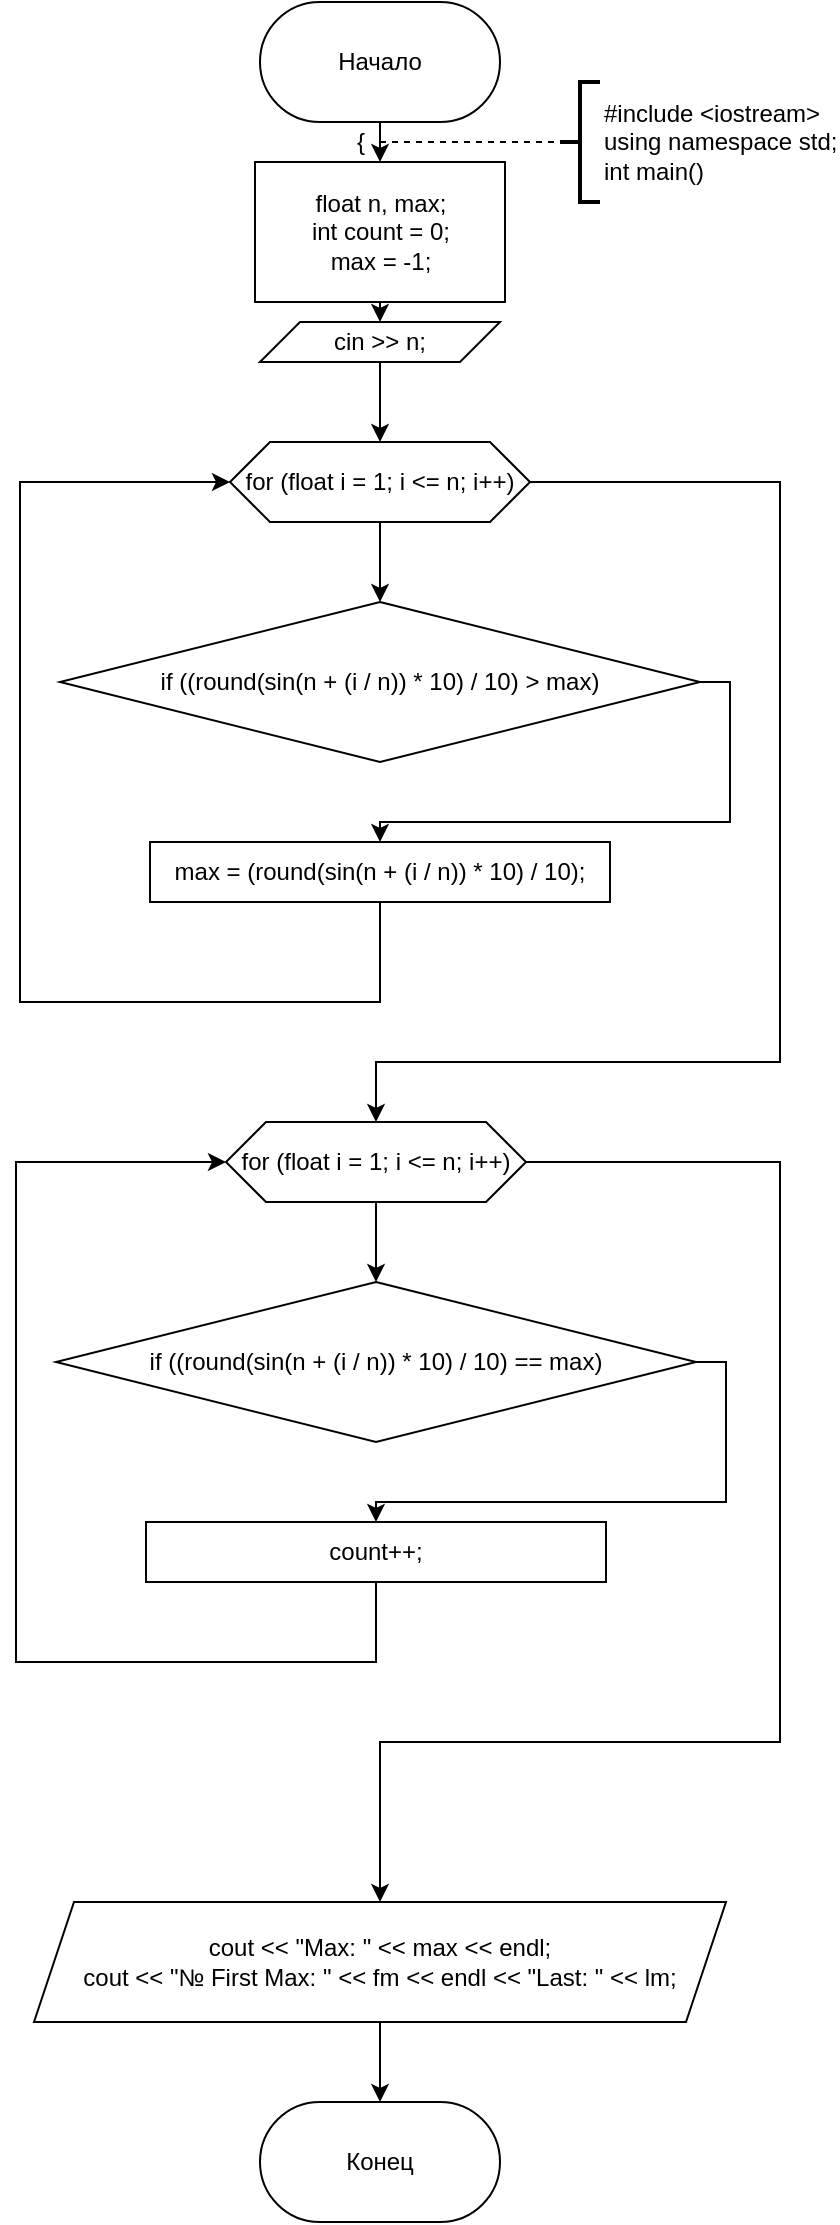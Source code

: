 <mxfile version="16.0.0" type="device"><diagram id="C5RBs43oDa-KdzZeNtuy" name="Page-1"><mxGraphModel dx="1798" dy="546" grid="1" gridSize="10" guides="1" tooltips="1" connect="1" arrows="1" fold="1" page="1" pageScale="1" pageWidth="827" pageHeight="1169" math="0" shadow="0"><root><mxCell id="WIyWlLk6GJQsqaUBKTNV-0"/><mxCell id="WIyWlLk6GJQsqaUBKTNV-1" parent="WIyWlLk6GJQsqaUBKTNV-0"/><mxCell id="_hzxvt620f9c1CCWTpxA-0" style="edgeStyle=orthogonalEdgeStyle;rounded=0;orthogonalLoop=1;jettySize=auto;html=1;exitX=0.5;exitY=1;exitDx=0;exitDy=0;entryX=0.5;entryY=0;entryDx=0;entryDy=0;" edge="1" parent="WIyWlLk6GJQsqaUBKTNV-1" source="_hzxvt620f9c1CCWTpxA-1" target="_hzxvt620f9c1CCWTpxA-4"><mxGeometry relative="1" as="geometry"/></mxCell><mxCell id="_hzxvt620f9c1CCWTpxA-1" value="Начало" style="rounded=1;whiteSpace=wrap;html=1;arcSize=50;" vertex="1" parent="WIyWlLk6GJQsqaUBKTNV-1"><mxGeometry x="80" y="10" width="120" height="60" as="geometry"/></mxCell><mxCell id="_hzxvt620f9c1CCWTpxA-2" value="Конец" style="rounded=1;whiteSpace=wrap;html=1;arcSize=50;" vertex="1" parent="WIyWlLk6GJQsqaUBKTNV-1"><mxGeometry x="80" y="1060" width="120" height="60" as="geometry"/></mxCell><mxCell id="_hzxvt620f9c1CCWTpxA-71" style="edgeStyle=orthogonalEdgeStyle;rounded=0;orthogonalLoop=1;jettySize=auto;html=1;exitX=0.5;exitY=1;exitDx=0;exitDy=0;entryX=0.5;entryY=0;entryDx=0;entryDy=0;" edge="1" parent="WIyWlLk6GJQsqaUBKTNV-1" source="_hzxvt620f9c1CCWTpxA-4" target="_hzxvt620f9c1CCWTpxA-69"><mxGeometry relative="1" as="geometry"/></mxCell><mxCell id="_hzxvt620f9c1CCWTpxA-4" value="&lt;div&gt;float n, max;&lt;/div&gt;&lt;div&gt;int count = 0;&lt;/div&gt;&lt;div&gt;&lt;span&gt;max = -1;&lt;/span&gt;&lt;br&gt;&lt;/div&gt;" style="rounded=0;whiteSpace=wrap;html=1;" vertex="1" parent="WIyWlLk6GJQsqaUBKTNV-1"><mxGeometry x="77.5" y="90" width="125" height="70" as="geometry"/></mxCell><mxCell id="_hzxvt620f9c1CCWTpxA-5" value="" style="endArrow=none;dashed=1;html=1;rounded=0;" edge="1" parent="WIyWlLk6GJQsqaUBKTNV-1"><mxGeometry width="50" height="50" relative="1" as="geometry"><mxPoint x="140" y="80" as="sourcePoint"/><mxPoint x="230" y="80" as="targetPoint"/></mxGeometry></mxCell><mxCell id="_hzxvt620f9c1CCWTpxA-6" value="&lt;div&gt;#include &amp;lt;iostream&amp;gt;&lt;/div&gt;&lt;div&gt;using namespace std;&lt;/div&gt;&lt;div&gt;int main()&lt;/div&gt;" style="strokeWidth=2;html=1;shape=mxgraph.flowchart.annotation_2;align=left;labelPosition=right;pointerEvents=1;" vertex="1" parent="WIyWlLk6GJQsqaUBKTNV-1"><mxGeometry x="230" y="50" width="20" height="60" as="geometry"/></mxCell><mxCell id="_hzxvt620f9c1CCWTpxA-14" value="{" style="text;html=1;align=center;verticalAlign=middle;resizable=0;points=[];autosize=1;strokeColor=none;fillColor=none;" vertex="1" parent="WIyWlLk6GJQsqaUBKTNV-1"><mxGeometry x="120" y="70" width="20" height="20" as="geometry"/></mxCell><mxCell id="_hzxvt620f9c1CCWTpxA-63" style="edgeStyle=orthogonalEdgeStyle;rounded=0;orthogonalLoop=1;jettySize=auto;html=1;exitX=0.5;exitY=1;exitDx=0;exitDy=0;entryX=0.5;entryY=0;entryDx=0;entryDy=0;" edge="1" parent="WIyWlLk6GJQsqaUBKTNV-1" source="_hzxvt620f9c1CCWTpxA-59" target="_hzxvt620f9c1CCWTpxA-61"><mxGeometry relative="1" as="geometry"/></mxCell><mxCell id="_hzxvt620f9c1CCWTpxA-79" style="edgeStyle=orthogonalEdgeStyle;rounded=0;orthogonalLoop=1;jettySize=auto;html=1;exitX=1;exitY=0.5;exitDx=0;exitDy=0;entryX=0.5;entryY=0;entryDx=0;entryDy=0;" edge="1" parent="WIyWlLk6GJQsqaUBKTNV-1" source="_hzxvt620f9c1CCWTpxA-59" target="_hzxvt620f9c1CCWTpxA-81"><mxGeometry relative="1" as="geometry"><mxPoint x="400" y="360" as="targetPoint"/><Array as="points"><mxPoint x="340" y="250"/><mxPoint x="340" y="540"/><mxPoint x="138" y="540"/></Array></mxGeometry></mxCell><mxCell id="_hzxvt620f9c1CCWTpxA-59" value="for (float i = 1; i &amp;lt;= n; i++)" style="shape=hexagon;perimeter=hexagonPerimeter2;whiteSpace=wrap;html=1;fixedSize=1;" vertex="1" parent="WIyWlLk6GJQsqaUBKTNV-1"><mxGeometry x="65" y="230" width="150" height="40" as="geometry"/></mxCell><mxCell id="_hzxvt620f9c1CCWTpxA-76" style="edgeStyle=orthogonalEdgeStyle;rounded=0;orthogonalLoop=1;jettySize=auto;html=1;exitX=1;exitY=0.5;exitDx=0;exitDy=0;entryX=0.5;entryY=0;entryDx=0;entryDy=0;" edge="1" parent="WIyWlLk6GJQsqaUBKTNV-1" source="_hzxvt620f9c1CCWTpxA-61" target="_hzxvt620f9c1CCWTpxA-75"><mxGeometry relative="1" as="geometry"><Array as="points"><mxPoint x="315" y="350"/><mxPoint x="315" y="420"/><mxPoint x="140" y="420"/></Array></mxGeometry></mxCell><mxCell id="_hzxvt620f9c1CCWTpxA-61" value="if ((round(sin(n + (i / n)) * 10) / 10) &amp;gt; max)" style="rhombus;whiteSpace=wrap;html=1;" vertex="1" parent="WIyWlLk6GJQsqaUBKTNV-1"><mxGeometry x="-20" y="310" width="320" height="80" as="geometry"/></mxCell><mxCell id="_hzxvt620f9c1CCWTpxA-67" style="edgeStyle=orthogonalEdgeStyle;rounded=0;orthogonalLoop=1;jettySize=auto;html=1;exitX=0.5;exitY=1;exitDx=0;exitDy=0;entryX=0.5;entryY=0;entryDx=0;entryDy=0;" edge="1" parent="WIyWlLk6GJQsqaUBKTNV-1" source="_hzxvt620f9c1CCWTpxA-66" target="_hzxvt620f9c1CCWTpxA-2"><mxGeometry relative="1" as="geometry"/></mxCell><mxCell id="_hzxvt620f9c1CCWTpxA-66" value="&lt;div&gt;cout &amp;lt;&amp;lt; &quot;Max: &quot; &amp;lt;&amp;lt; max &amp;lt;&amp;lt; endl;&lt;/div&gt;&lt;div&gt;&lt;span&gt;&#9;&lt;/span&gt;cout &amp;lt;&amp;lt; &quot;№ First Max: &quot; &amp;lt;&amp;lt; fm &amp;lt;&amp;lt; endl &amp;lt;&amp;lt; &quot;Last: &quot; &amp;lt;&amp;lt; lm;&lt;/div&gt;" style="shape=parallelogram;perimeter=parallelogramPerimeter;whiteSpace=wrap;html=1;fixedSize=1;" vertex="1" parent="WIyWlLk6GJQsqaUBKTNV-1"><mxGeometry x="-33" y="960" width="346" height="60" as="geometry"/></mxCell><mxCell id="_hzxvt620f9c1CCWTpxA-70" style="edgeStyle=orthogonalEdgeStyle;rounded=0;orthogonalLoop=1;jettySize=auto;html=1;exitX=0.5;exitY=1;exitDx=0;exitDy=0;entryX=0.5;entryY=0;entryDx=0;entryDy=0;" edge="1" parent="WIyWlLk6GJQsqaUBKTNV-1" source="_hzxvt620f9c1CCWTpxA-69" target="_hzxvt620f9c1CCWTpxA-59"><mxGeometry relative="1" as="geometry"/></mxCell><mxCell id="_hzxvt620f9c1CCWTpxA-69" value="cin &amp;gt;&amp;gt; n;" style="shape=parallelogram;perimeter=parallelogramPerimeter;whiteSpace=wrap;html=1;fixedSize=1;" vertex="1" parent="WIyWlLk6GJQsqaUBKTNV-1"><mxGeometry x="80" y="170" width="120" height="20" as="geometry"/></mxCell><mxCell id="_hzxvt620f9c1CCWTpxA-78" style="edgeStyle=orthogonalEdgeStyle;rounded=0;orthogonalLoop=1;jettySize=auto;html=1;exitX=0.5;exitY=1;exitDx=0;exitDy=0;entryX=0;entryY=0.5;entryDx=0;entryDy=0;" edge="1" parent="WIyWlLk6GJQsqaUBKTNV-1" source="_hzxvt620f9c1CCWTpxA-75" target="_hzxvt620f9c1CCWTpxA-59"><mxGeometry relative="1" as="geometry"><Array as="points"><mxPoint x="140" y="510"/><mxPoint x="-40" y="510"/><mxPoint x="-40" y="250"/></Array></mxGeometry></mxCell><mxCell id="_hzxvt620f9c1CCWTpxA-75" value="&lt;div&gt;max = (round(sin(n + (i / n)) * 10) / 10);&lt;/div&gt;" style="rounded=0;whiteSpace=wrap;html=1;" vertex="1" parent="WIyWlLk6GJQsqaUBKTNV-1"><mxGeometry x="25" y="430" width="230" height="30" as="geometry"/></mxCell><mxCell id="_hzxvt620f9c1CCWTpxA-80" style="edgeStyle=orthogonalEdgeStyle;rounded=0;orthogonalLoop=1;jettySize=auto;html=1;exitX=0.5;exitY=1;exitDx=0;exitDy=0;entryX=0.5;entryY=0;entryDx=0;entryDy=0;" edge="1" parent="WIyWlLk6GJQsqaUBKTNV-1" source="_hzxvt620f9c1CCWTpxA-81" target="_hzxvt620f9c1CCWTpxA-83"><mxGeometry relative="1" as="geometry"/></mxCell><mxCell id="_hzxvt620f9c1CCWTpxA-86" style="edgeStyle=orthogonalEdgeStyle;rounded=0;orthogonalLoop=1;jettySize=auto;html=1;exitX=1;exitY=0.5;exitDx=0;exitDy=0;entryX=0.5;entryY=0;entryDx=0;entryDy=0;" edge="1" parent="WIyWlLk6GJQsqaUBKTNV-1" source="_hzxvt620f9c1CCWTpxA-81" target="_hzxvt620f9c1CCWTpxA-66"><mxGeometry relative="1" as="geometry"><Array as="points"><mxPoint x="340" y="590"/><mxPoint x="340" y="880"/><mxPoint x="140" y="880"/></Array></mxGeometry></mxCell><mxCell id="_hzxvt620f9c1CCWTpxA-81" value="for (float i = 1; i &amp;lt;= n; i++)" style="shape=hexagon;perimeter=hexagonPerimeter2;whiteSpace=wrap;html=1;fixedSize=1;" vertex="1" parent="WIyWlLk6GJQsqaUBKTNV-1"><mxGeometry x="63" y="570" width="150" height="40" as="geometry"/></mxCell><mxCell id="_hzxvt620f9c1CCWTpxA-82" style="edgeStyle=orthogonalEdgeStyle;rounded=0;orthogonalLoop=1;jettySize=auto;html=1;exitX=1;exitY=0.5;exitDx=0;exitDy=0;entryX=0.5;entryY=0;entryDx=0;entryDy=0;" edge="1" parent="WIyWlLk6GJQsqaUBKTNV-1" source="_hzxvt620f9c1CCWTpxA-83" target="_hzxvt620f9c1CCWTpxA-85"><mxGeometry relative="1" as="geometry"><Array as="points"><mxPoint x="313" y="690"/><mxPoint x="313" y="760"/><mxPoint x="138" y="760"/></Array></mxGeometry></mxCell><mxCell id="_hzxvt620f9c1CCWTpxA-83" value="if ((round(sin(n + (i / n)) * 10) / 10) == max)" style="rhombus;whiteSpace=wrap;html=1;" vertex="1" parent="WIyWlLk6GJQsqaUBKTNV-1"><mxGeometry x="-22" y="650" width="320" height="80" as="geometry"/></mxCell><mxCell id="_hzxvt620f9c1CCWTpxA-84" style="edgeStyle=orthogonalEdgeStyle;rounded=0;orthogonalLoop=1;jettySize=auto;html=1;exitX=0.5;exitY=1;exitDx=0;exitDy=0;entryX=0;entryY=0.5;entryDx=0;entryDy=0;" edge="1" parent="WIyWlLk6GJQsqaUBKTNV-1" source="_hzxvt620f9c1CCWTpxA-85" target="_hzxvt620f9c1CCWTpxA-81"><mxGeometry relative="1" as="geometry"><Array as="points"><mxPoint x="138" y="840"/><mxPoint x="-42" y="840"/><mxPoint x="-42" y="590"/></Array></mxGeometry></mxCell><mxCell id="_hzxvt620f9c1CCWTpxA-85" value="count++;" style="rounded=0;whiteSpace=wrap;html=1;" vertex="1" parent="WIyWlLk6GJQsqaUBKTNV-1"><mxGeometry x="23" y="770" width="230" height="30" as="geometry"/></mxCell></root></mxGraphModel></diagram></mxfile>